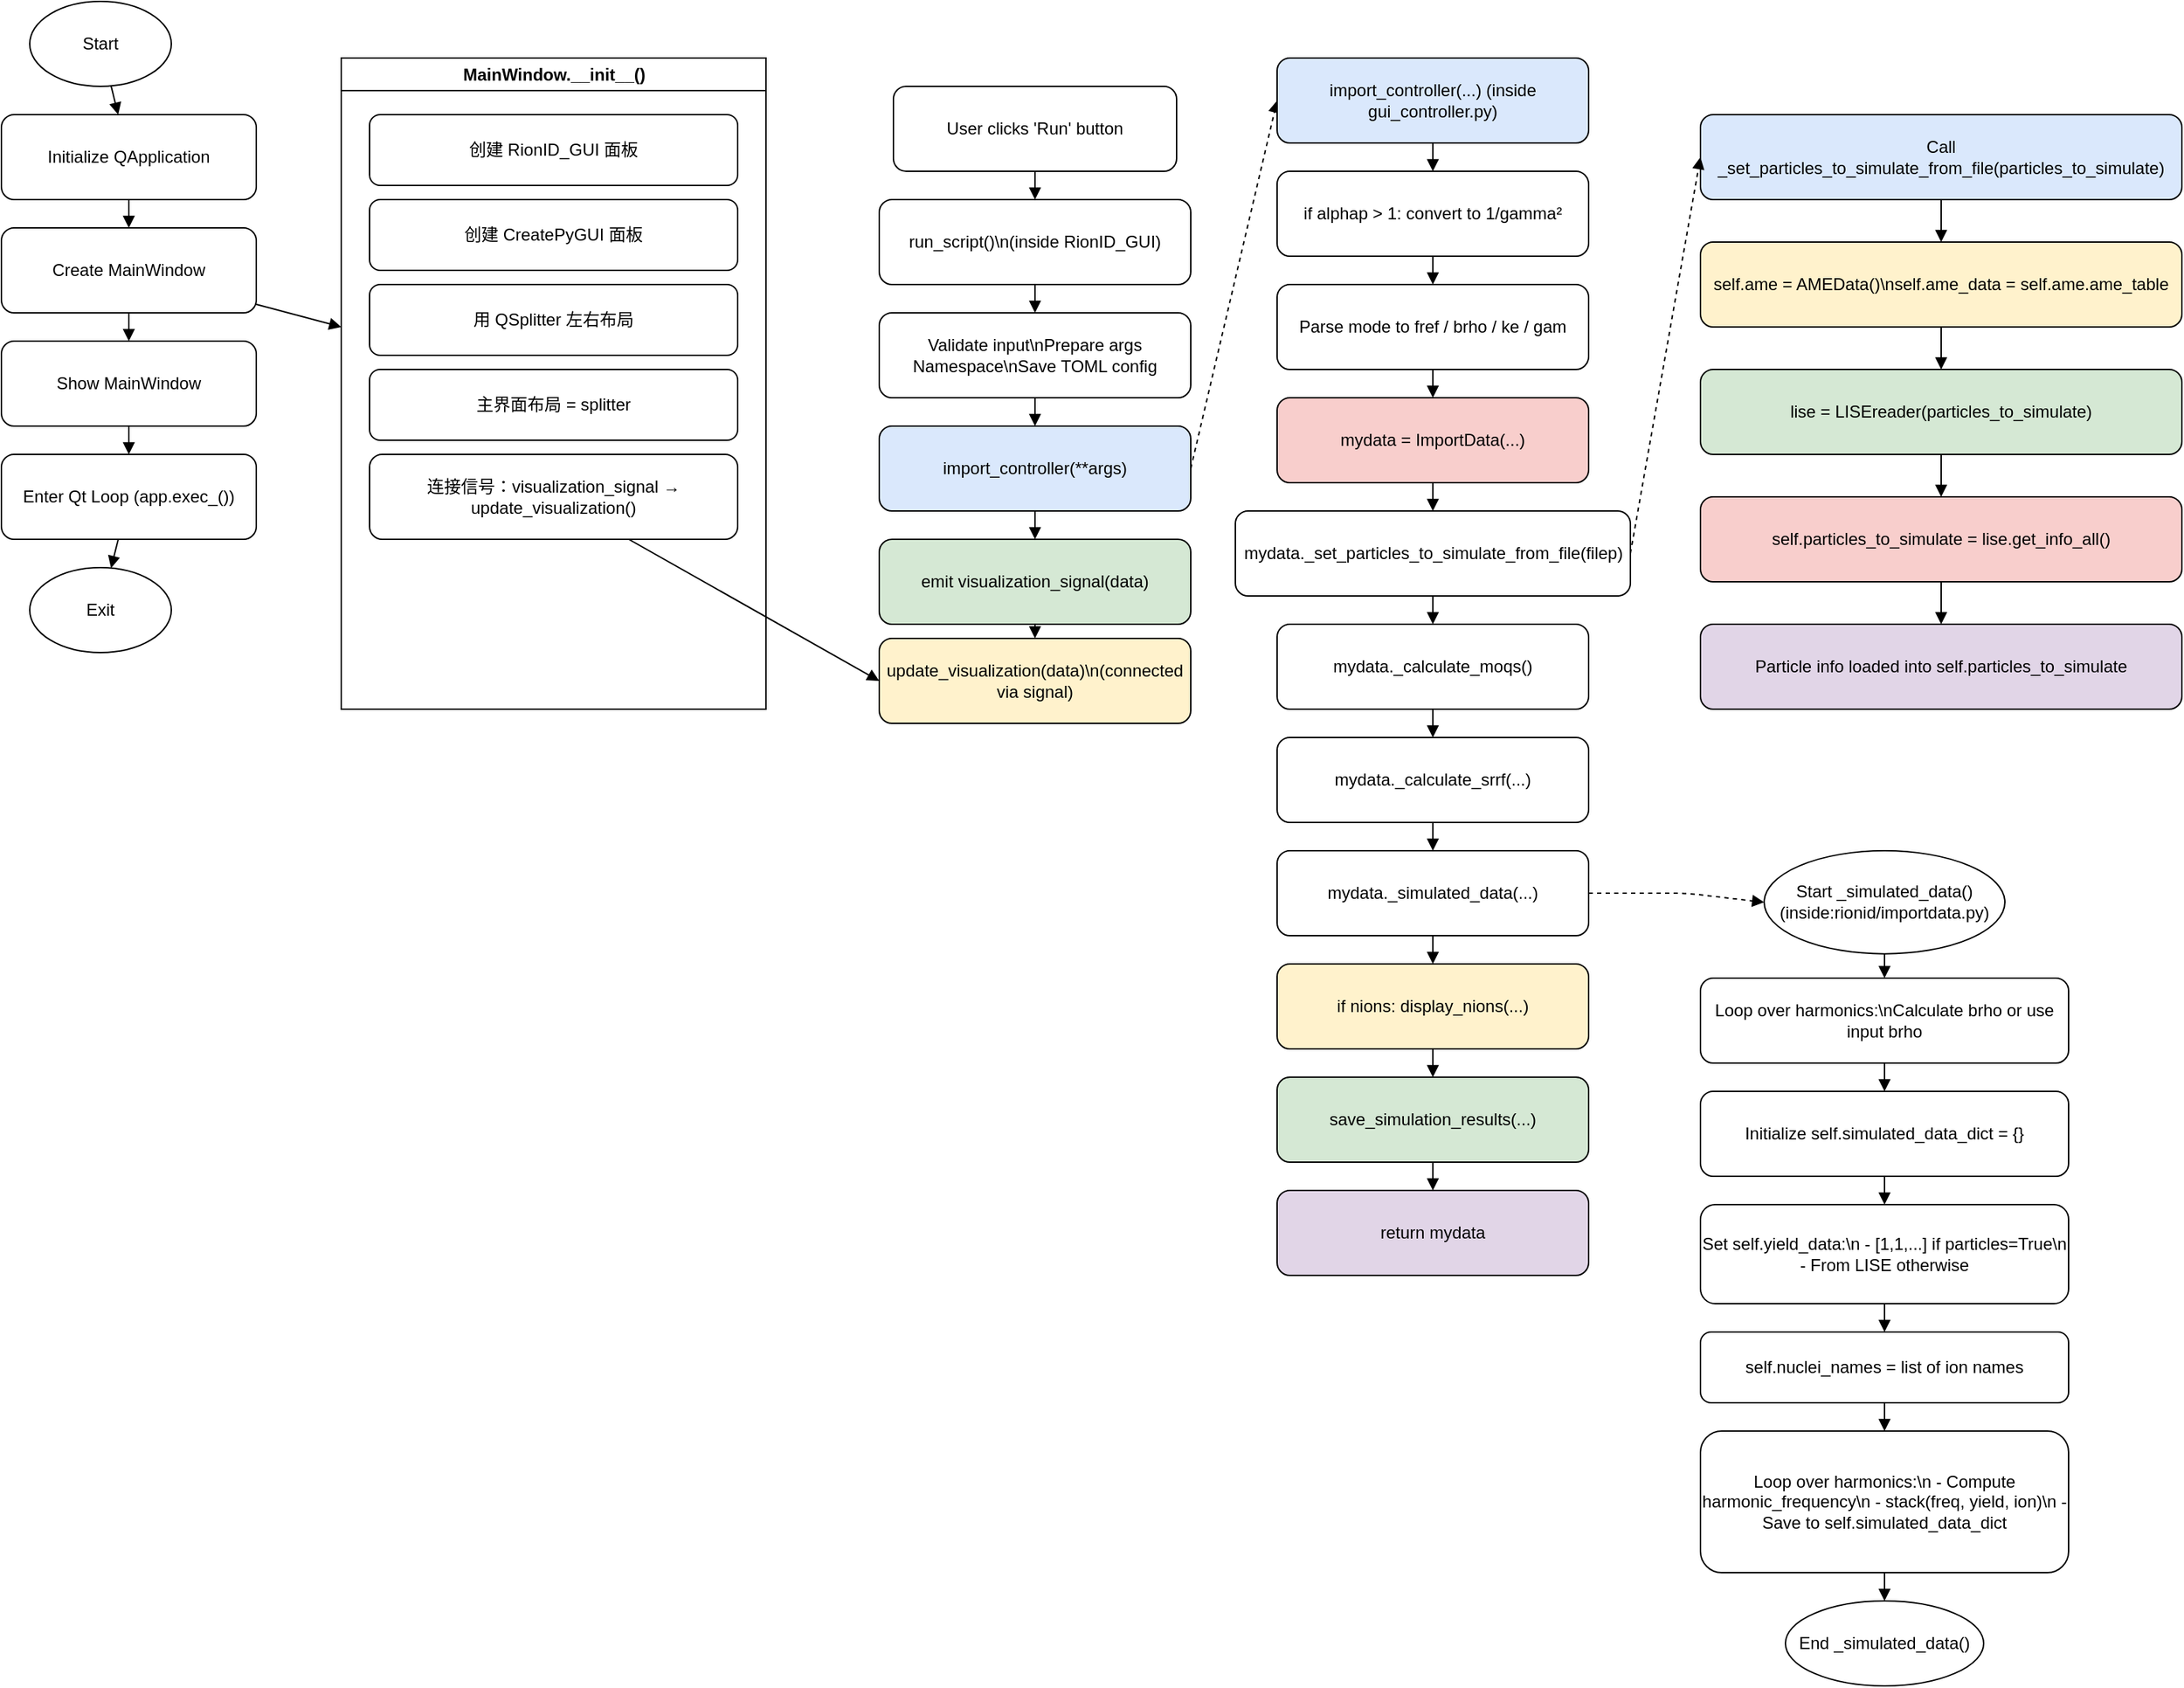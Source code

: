 <mxfile version="26.1.3">
  <diagram name="main()" id="aO4VV1BkPGHHD6uGdVux">
    <mxGraphModel dx="2236" dy="1002" grid="1" gridSize="10" guides="1" tooltips="1" connect="1" arrows="1" fold="1" page="1" pageScale="1" pageWidth="827" pageHeight="1169" math="0" shadow="0">
      <root>
        <mxCell id="0" />
        <mxCell id="1" parent="0" />
        <mxCell id="AuoDzLXZq2x2FkoKTNY2-32" value="Start" style="ellipse;whiteSpace=wrap;html=1;" vertex="1" parent="1">
          <mxGeometry x="100" y="20" width="100" height="60" as="geometry" />
        </mxCell>
        <mxCell id="AuoDzLXZq2x2FkoKTNY2-33" value="Initialize QApplication" style="rounded=1;whiteSpace=wrap;html=1;" vertex="1" parent="1">
          <mxGeometry x="80" y="100" width="180" height="60" as="geometry" />
        </mxCell>
        <mxCell id="AuoDzLXZq2x2FkoKTNY2-34" value="Create MainWindow" style="rounded=1;whiteSpace=wrap;html=1;" vertex="1" parent="1">
          <mxGeometry x="80" y="180" width="180" height="60" as="geometry" />
        </mxCell>
        <mxCell id="AuoDzLXZq2x2FkoKTNY2-35" value="Show MainWindow" style="rounded=1;whiteSpace=wrap;html=1;" vertex="1" parent="1">
          <mxGeometry x="80" y="260" width="180" height="60" as="geometry" />
        </mxCell>
        <mxCell id="AuoDzLXZq2x2FkoKTNY2-36" value="Enter Qt Loop (app.exec_())" style="rounded=1;whiteSpace=wrap;html=1;" vertex="1" parent="1">
          <mxGeometry x="80" y="340" width="180" height="60" as="geometry" />
        </mxCell>
        <mxCell id="AuoDzLXZq2x2FkoKTNY2-37" value="Exit" style="ellipse;whiteSpace=wrap;html=1;" vertex="1" parent="1">
          <mxGeometry x="100" y="420" width="100" height="60" as="geometry" />
        </mxCell>
        <mxCell id="AuoDzLXZq2x2FkoKTNY2-38" value="MainWindow.__init__()" style="swimlane;html=1;" vertex="1" parent="1">
          <mxGeometry x="320" y="60" width="300" height="460" as="geometry" />
        </mxCell>
        <mxCell id="AuoDzLXZq2x2FkoKTNY2-39" value="创建 RionID_GUI 面板" style="rounded=1;whiteSpace=wrap;html=1;" vertex="1" parent="AuoDzLXZq2x2FkoKTNY2-38">
          <mxGeometry x="20" y="40" width="260" height="50" as="geometry" />
        </mxCell>
        <mxCell id="AuoDzLXZq2x2FkoKTNY2-40" value="创建 CreatePyGUI 面板" style="rounded=1;whiteSpace=wrap;html=1;" vertex="1" parent="AuoDzLXZq2x2FkoKTNY2-38">
          <mxGeometry x="20" y="100" width="260" height="50" as="geometry" />
        </mxCell>
        <mxCell id="AuoDzLXZq2x2FkoKTNY2-41" value="用 QSplitter 左右布局" style="rounded=1;whiteSpace=wrap;html=1;" vertex="1" parent="AuoDzLXZq2x2FkoKTNY2-38">
          <mxGeometry x="20" y="160" width="260" height="50" as="geometry" />
        </mxCell>
        <mxCell id="AuoDzLXZq2x2FkoKTNY2-42" value="主界面布局 = splitter" style="rounded=1;whiteSpace=wrap;html=1;" vertex="1" parent="AuoDzLXZq2x2FkoKTNY2-38">
          <mxGeometry x="20" y="220" width="260" height="50" as="geometry" />
        </mxCell>
        <mxCell id="AuoDzLXZq2x2FkoKTNY2-43" value="连接信号：visualization_signal → update_visualization()" style="rounded=1;whiteSpace=wrap;html=1;" vertex="1" parent="AuoDzLXZq2x2FkoKTNY2-38">
          <mxGeometry x="20" y="280" width="260" height="60" as="geometry" />
        </mxCell>
        <mxCell id="AuoDzLXZq2x2FkoKTNY2-45" style="endArrow=block;" edge="1" parent="1" source="AuoDzLXZq2x2FkoKTNY2-32" target="AuoDzLXZq2x2FkoKTNY2-33">
          <mxGeometry relative="1" as="geometry" />
        </mxCell>
        <mxCell id="AuoDzLXZq2x2FkoKTNY2-46" style="endArrow=block;" edge="1" parent="1" source="AuoDzLXZq2x2FkoKTNY2-33" target="AuoDzLXZq2x2FkoKTNY2-34">
          <mxGeometry relative="1" as="geometry" />
        </mxCell>
        <mxCell id="AuoDzLXZq2x2FkoKTNY2-47" style="endArrow=block;" edge="1" parent="1" source="AuoDzLXZq2x2FkoKTNY2-34" target="AuoDzLXZq2x2FkoKTNY2-35">
          <mxGeometry relative="1" as="geometry" />
        </mxCell>
        <mxCell id="AuoDzLXZq2x2FkoKTNY2-48" style="endArrow=block;" edge="1" parent="1" source="AuoDzLXZq2x2FkoKTNY2-35" target="AuoDzLXZq2x2FkoKTNY2-36">
          <mxGeometry relative="1" as="geometry" />
        </mxCell>
        <mxCell id="AuoDzLXZq2x2FkoKTNY2-49" style="endArrow=block;" edge="1" parent="1" source="AuoDzLXZq2x2FkoKTNY2-36" target="AuoDzLXZq2x2FkoKTNY2-37">
          <mxGeometry relative="1" as="geometry" />
        </mxCell>
        <mxCell id="AuoDzLXZq2x2FkoKTNY2-50" style="endArrow=block;" edge="1" parent="1" source="AuoDzLXZq2x2FkoKTNY2-34" target="AuoDzLXZq2x2FkoKTNY2-38">
          <mxGeometry relative="1" as="geometry" />
        </mxCell>
        <mxCell id="AuoDzLXZq2x2FkoKTNY2-51" style="endArrow=block;entryX=0;entryY=0.5;entryDx=0;entryDy=0;" edge="1" parent="1" source="AuoDzLXZq2x2FkoKTNY2-43" target="AuoDzLXZq2x2FkoKTNY2-121">
          <mxGeometry relative="1" as="geometry">
            <mxPoint x="650" y="500" as="targetPoint" />
          </mxGeometry>
        </mxCell>
        <mxCell id="AuoDzLXZq2x2FkoKTNY2-112" value="User clicks &#39;Run&#39; button" style="rounded=1;whiteSpace=wrap;html=1;" vertex="1" parent="1">
          <mxGeometry x="710" y="80" width="200" height="60" as="geometry" />
        </mxCell>
        <mxCell id="AuoDzLXZq2x2FkoKTNY2-113" value="run_script()\n(inside RionID_GUI)" style="rounded=1;whiteSpace=wrap;html=1;fillColor=#ffffff;" vertex="1" parent="1">
          <mxGeometry x="700" y="160" width="220" height="60" as="geometry" />
        </mxCell>
        <mxCell id="AuoDzLXZq2x2FkoKTNY2-114" value="Validate input\nPrepare args Namespace\nSave TOML config" style="rounded=1;whiteSpace=wrap;html=1;fillColor=#ffffff;" vertex="1" parent="1">
          <mxGeometry x="700" y="240" width="220" height="60" as="geometry" />
        </mxCell>
        <mxCell id="AuoDzLXZq2x2FkoKTNY2-115" value="import_controller(**args)" style="rounded=1;whiteSpace=wrap;html=1;fillColor=#dae8fc;" vertex="1" parent="1">
          <mxGeometry x="700" y="320" width="220" height="60" as="geometry" />
        </mxCell>
        <mxCell id="AuoDzLXZq2x2FkoKTNY2-116" value="emit visualization_signal(data)" style="rounded=1;whiteSpace=wrap;html=1;fillColor=#d5e8d4;" vertex="1" parent="1">
          <mxGeometry x="700" y="400" width="220" height="60" as="geometry" />
        </mxCell>
        <mxCell id="AuoDzLXZq2x2FkoKTNY2-117" style="endArrow=block;" edge="1" parent="1" source="AuoDzLXZq2x2FkoKTNY2-112" target="AuoDzLXZq2x2FkoKTNY2-113">
          <mxGeometry relative="1" as="geometry" />
        </mxCell>
        <mxCell id="AuoDzLXZq2x2FkoKTNY2-118" style="endArrow=block;" edge="1" parent="1" source="AuoDzLXZq2x2FkoKTNY2-113" target="AuoDzLXZq2x2FkoKTNY2-114">
          <mxGeometry relative="1" as="geometry" />
        </mxCell>
        <mxCell id="AuoDzLXZq2x2FkoKTNY2-119" style="endArrow=block;" edge="1" parent="1" source="AuoDzLXZq2x2FkoKTNY2-114" target="AuoDzLXZq2x2FkoKTNY2-115">
          <mxGeometry relative="1" as="geometry" />
        </mxCell>
        <mxCell id="AuoDzLXZq2x2FkoKTNY2-120" style="endArrow=block;" edge="1" parent="1" source="AuoDzLXZq2x2FkoKTNY2-115" target="AuoDzLXZq2x2FkoKTNY2-116">
          <mxGeometry relative="1" as="geometry" />
        </mxCell>
        <mxCell id="AuoDzLXZq2x2FkoKTNY2-121" value="update_visualization(data)\n(connected via signal)" style="rounded=1;whiteSpace=wrap;html=1;fillColor=#fff2cc;" vertex="1" parent="1">
          <mxGeometry x="700" y="470" width="220" height="60" as="geometry" />
        </mxCell>
        <mxCell id="AuoDzLXZq2x2FkoKTNY2-122" style="endArrow=block;dashed=1;" edge="1" parent="1" source="AuoDzLXZq2x2FkoKTNY2-116" target="AuoDzLXZq2x2FkoKTNY2-121">
          <mxGeometry relative="1" as="geometry" />
        </mxCell>
        <mxCell id="AuoDzLXZq2x2FkoKTNY2-124" style="endArrow=block;dashed=1;exitX=1;exitY=0.5;exitDx=0;exitDy=0;entryX=0;entryY=0.5;entryDx=0;entryDy=0;" edge="1" parent="1" source="AuoDzLXZq2x2FkoKTNY2-115" target="AuoDzLXZq2x2FkoKTNY2-153">
          <mxGeometry relative="1" as="geometry">
            <mxPoint x="1070" y="70" as="targetPoint" />
          </mxGeometry>
        </mxCell>
        <mxCell id="AuoDzLXZq2x2FkoKTNY2-153" value="import_controller(...) (inside gui_controller.py)" style="rounded=1;whiteSpace=wrap;html=1;fillColor=#dae8fc;" vertex="1" parent="1">
          <mxGeometry x="981" y="60" width="220" height="60" as="geometry" />
        </mxCell>
        <mxCell id="AuoDzLXZq2x2FkoKTNY2-154" value="if alphap &gt; 1: convert to 1/gamma²" style="rounded=1;whiteSpace=wrap;html=1;" vertex="1" parent="1">
          <mxGeometry x="981" y="140" width="220" height="60" as="geometry" />
        </mxCell>
        <mxCell id="AuoDzLXZq2x2FkoKTNY2-155" value="Parse mode to fref / brho / ke / gam" style="rounded=1;whiteSpace=wrap;html=1;" vertex="1" parent="1">
          <mxGeometry x="981" y="220" width="220" height="60" as="geometry" />
        </mxCell>
        <mxCell id="AuoDzLXZq2x2FkoKTNY2-156" value="mydata = ImportData(...)" style="rounded=1;whiteSpace=wrap;html=1;fillColor=#f8cecc;" vertex="1" parent="1">
          <mxGeometry x="981" y="300" width="220" height="60" as="geometry" />
        </mxCell>
        <mxCell id="AuoDzLXZq2x2FkoKTNY2-157" value="mydata._set_particles_to_simulate_from_file(filep)" style="rounded=1;whiteSpace=wrap;html=1;" vertex="1" parent="1">
          <mxGeometry x="951.5" y="380" width="279" height="60" as="geometry" />
        </mxCell>
        <mxCell id="AuoDzLXZq2x2FkoKTNY2-158" value="mydata._calculate_moqs()" style="rounded=1;whiteSpace=wrap;html=1;" vertex="1" parent="1">
          <mxGeometry x="981" y="460" width="220" height="60" as="geometry" />
        </mxCell>
        <mxCell id="AuoDzLXZq2x2FkoKTNY2-159" value="mydata._calculate_srrf(...)" style="rounded=1;whiteSpace=wrap;html=1;" vertex="1" parent="1">
          <mxGeometry x="981" y="540" width="220" height="60" as="geometry" />
        </mxCell>
        <mxCell id="AuoDzLXZq2x2FkoKTNY2-160" value="mydata._simulated_data(...)" style="rounded=1;whiteSpace=wrap;html=1;" vertex="1" parent="1">
          <mxGeometry x="981" y="620" width="220" height="60" as="geometry" />
        </mxCell>
        <mxCell id="AuoDzLXZq2x2FkoKTNY2-161" value="if nions: display_nions(...)" style="rounded=1;whiteSpace=wrap;html=1;fillColor=#fff2cc;" vertex="1" parent="1">
          <mxGeometry x="981" y="700" width="220" height="60" as="geometry" />
        </mxCell>
        <mxCell id="AuoDzLXZq2x2FkoKTNY2-162" value="save_simulation_results(...)" style="rounded=1;whiteSpace=wrap;html=1;fillColor=#d5e8d4;" vertex="1" parent="1">
          <mxGeometry x="981" y="780" width="220" height="60" as="geometry" />
        </mxCell>
        <mxCell id="AuoDzLXZq2x2FkoKTNY2-163" value="return mydata" style="rounded=1;whiteSpace=wrap;html=1;fillColor=#e1d5e7;" vertex="1" parent="1">
          <mxGeometry x="981" y="860" width="220" height="60" as="geometry" />
        </mxCell>
        <mxCell id="AuoDzLXZq2x2FkoKTNY2-164" style="endArrow=block;" edge="1" parent="1" source="AuoDzLXZq2x2FkoKTNY2-153" target="AuoDzLXZq2x2FkoKTNY2-154">
          <mxGeometry relative="1" as="geometry" />
        </mxCell>
        <mxCell id="AuoDzLXZq2x2FkoKTNY2-165" style="endArrow=block;" edge="1" parent="1" source="AuoDzLXZq2x2FkoKTNY2-154" target="AuoDzLXZq2x2FkoKTNY2-155">
          <mxGeometry relative="1" as="geometry" />
        </mxCell>
        <mxCell id="AuoDzLXZq2x2FkoKTNY2-166" style="endArrow=block;" edge="1" parent="1" source="AuoDzLXZq2x2FkoKTNY2-155" target="AuoDzLXZq2x2FkoKTNY2-156">
          <mxGeometry relative="1" as="geometry" />
        </mxCell>
        <mxCell id="AuoDzLXZq2x2FkoKTNY2-167" style="endArrow=block;" edge="1" parent="1" source="AuoDzLXZq2x2FkoKTNY2-156" target="AuoDzLXZq2x2FkoKTNY2-157">
          <mxGeometry relative="1" as="geometry" />
        </mxCell>
        <mxCell id="AuoDzLXZq2x2FkoKTNY2-168" style="endArrow=block;" edge="1" parent="1" source="AuoDzLXZq2x2FkoKTNY2-157" target="AuoDzLXZq2x2FkoKTNY2-158">
          <mxGeometry relative="1" as="geometry" />
        </mxCell>
        <mxCell id="AuoDzLXZq2x2FkoKTNY2-169" style="endArrow=block;" edge="1" parent="1" source="AuoDzLXZq2x2FkoKTNY2-158" target="AuoDzLXZq2x2FkoKTNY2-159">
          <mxGeometry relative="1" as="geometry" />
        </mxCell>
        <mxCell id="AuoDzLXZq2x2FkoKTNY2-170" style="endArrow=block;" edge="1" parent="1" source="AuoDzLXZq2x2FkoKTNY2-159" target="AuoDzLXZq2x2FkoKTNY2-160">
          <mxGeometry relative="1" as="geometry" />
        </mxCell>
        <mxCell id="AuoDzLXZq2x2FkoKTNY2-171" style="endArrow=block;" edge="1" parent="1" source="AuoDzLXZq2x2FkoKTNY2-160" target="AuoDzLXZq2x2FkoKTNY2-161">
          <mxGeometry relative="1" as="geometry" />
        </mxCell>
        <mxCell id="AuoDzLXZq2x2FkoKTNY2-172" style="endArrow=block;" edge="1" parent="1" source="AuoDzLXZq2x2FkoKTNY2-161" target="AuoDzLXZq2x2FkoKTNY2-162">
          <mxGeometry relative="1" as="geometry" />
        </mxCell>
        <mxCell id="AuoDzLXZq2x2FkoKTNY2-173" style="endArrow=block;" edge="1" parent="1" source="AuoDzLXZq2x2FkoKTNY2-162" target="AuoDzLXZq2x2FkoKTNY2-163">
          <mxGeometry relative="1" as="geometry" />
        </mxCell>
        <mxCell id="AuoDzLXZq2x2FkoKTNY2-186" value="Start _simulated_data()&lt;br&gt;(inside:rionid/importdata.py)" style="ellipse;whiteSpace=wrap;html=1;aspect=fixed;" vertex="1" parent="1">
          <mxGeometry x="1325" y="620" width="170" height="72.86" as="geometry" />
        </mxCell>
        <mxCell id="AuoDzLXZq2x2FkoKTNY2-187" value="Loop over harmonics:\nCalculate brho or use input brho" style="rounded=1;whiteSpace=wrap;html=1;fillColor=#ffffff;" vertex="1" parent="1">
          <mxGeometry x="1280" y="710" width="260" height="60" as="geometry" />
        </mxCell>
        <mxCell id="AuoDzLXZq2x2FkoKTNY2-188" value="Initialize self.simulated_data_dict = {}" style="rounded=1;whiteSpace=wrap;html=1;fillColor=#ffffff;" vertex="1" parent="1">
          <mxGeometry x="1280" y="790" width="260" height="60" as="geometry" />
        </mxCell>
        <mxCell id="AuoDzLXZq2x2FkoKTNY2-189" value="Set self.yield_data:\n - [1,1,...] if particles=True\n - From LISE otherwise" style="rounded=1;whiteSpace=wrap;html=1;fillColor=#ffffff;" vertex="1" parent="1">
          <mxGeometry x="1280" y="870" width="260" height="70" as="geometry" />
        </mxCell>
        <mxCell id="AuoDzLXZq2x2FkoKTNY2-190" value="self.nuclei_names = list of ion names" style="rounded=1;whiteSpace=wrap;html=1;fillColor=#ffffff;" vertex="1" parent="1">
          <mxGeometry x="1280" y="960" width="260" height="50" as="geometry" />
        </mxCell>
        <mxCell id="AuoDzLXZq2x2FkoKTNY2-191" value="Loop over harmonics:\n - Compute harmonic_frequency\n - stack(freq, yield, ion)\n - Save to self.simulated_data_dict" style="rounded=1;whiteSpace=wrap;html=1;fillColor=#ffffff;" vertex="1" parent="1">
          <mxGeometry x="1280" y="1030" width="260" height="100" as="geometry" />
        </mxCell>
        <mxCell id="AuoDzLXZq2x2FkoKTNY2-192" value="End _simulated_data()" style="ellipse;whiteSpace=wrap;html=1;aspect=fixed;" vertex="1" parent="1">
          <mxGeometry x="1340" y="1150" width="140" height="60" as="geometry" />
        </mxCell>
        <mxCell id="AuoDzLXZq2x2FkoKTNY2-193" style="endArrow=block;" edge="1" parent="1" source="AuoDzLXZq2x2FkoKTNY2-186" target="AuoDzLXZq2x2FkoKTNY2-187">
          <mxGeometry relative="1" as="geometry" />
        </mxCell>
        <mxCell id="AuoDzLXZq2x2FkoKTNY2-194" style="endArrow=block;" edge="1" parent="1" source="AuoDzLXZq2x2FkoKTNY2-187" target="AuoDzLXZq2x2FkoKTNY2-188">
          <mxGeometry relative="1" as="geometry" />
        </mxCell>
        <mxCell id="AuoDzLXZq2x2FkoKTNY2-195" style="endArrow=block;" edge="1" parent="1" source="AuoDzLXZq2x2FkoKTNY2-188" target="AuoDzLXZq2x2FkoKTNY2-189">
          <mxGeometry relative="1" as="geometry" />
        </mxCell>
        <mxCell id="AuoDzLXZq2x2FkoKTNY2-196" style="endArrow=block;" edge="1" parent="1" source="AuoDzLXZq2x2FkoKTNY2-189" target="AuoDzLXZq2x2FkoKTNY2-190">
          <mxGeometry relative="1" as="geometry" />
        </mxCell>
        <mxCell id="AuoDzLXZq2x2FkoKTNY2-197" style="endArrow=block;" edge="1" parent="1" source="AuoDzLXZq2x2FkoKTNY2-190" target="AuoDzLXZq2x2FkoKTNY2-191">
          <mxGeometry relative="1" as="geometry" />
        </mxCell>
        <mxCell id="AuoDzLXZq2x2FkoKTNY2-198" style="endArrow=block;" edge="1" parent="1" source="AuoDzLXZq2x2FkoKTNY2-191" target="AuoDzLXZq2x2FkoKTNY2-192">
          <mxGeometry relative="1" as="geometry" />
        </mxCell>
        <mxCell id="AuoDzLXZq2x2FkoKTNY2-199" style="endArrow=block;dashed=1;exitX=1;exitY=0.5;exitDx=0;exitDy=0;entryX=0;entryY=0.5;entryDx=0;entryDy=0;" edge="1" parent="1" source="AuoDzLXZq2x2FkoKTNY2-160" target="AuoDzLXZq2x2FkoKTNY2-186">
          <mxGeometry relative="1" as="geometry">
            <mxPoint x="1220" y="480" as="sourcePoint" />
            <mxPoint x="1281" y="220" as="targetPoint" />
            <Array as="points">
              <mxPoint x="1270" y="650" />
            </Array>
          </mxGeometry>
        </mxCell>
        <mxCell id="AuoDzLXZq2x2FkoKTNY2-200" value="Call _set_particles_to_simulate_from_file(particles_to_simulate)" style="rounded=1;whiteSpace=wrap;html=1;fillColor=#dae8fc;" vertex="1" parent="1">
          <mxGeometry x="1280" y="100" width="340" height="60" as="geometry" />
        </mxCell>
        <mxCell id="AuoDzLXZq2x2FkoKTNY2-201" value="self.ame = AMEData()\nself.ame_data = self.ame.ame_table" style="rounded=1;whiteSpace=wrap;html=1;fillColor=#fff2cc;" vertex="1" parent="1">
          <mxGeometry x="1280" y="190" width="340" height="60" as="geometry" />
        </mxCell>
        <mxCell id="AuoDzLXZq2x2FkoKTNY2-202" value="lise = LISEreader(particles_to_simulate)" style="rounded=1;whiteSpace=wrap;html=1;fillColor=#d5e8d4;" vertex="1" parent="1">
          <mxGeometry x="1280" y="280" width="340" height="60" as="geometry" />
        </mxCell>
        <mxCell id="AuoDzLXZq2x2FkoKTNY2-203" value="self.particles_to_simulate = lise.get_info_all()" style="rounded=1;whiteSpace=wrap;html=1;fillColor=#f8cecc;" vertex="1" parent="1">
          <mxGeometry x="1280" y="370" width="340" height="60" as="geometry" />
        </mxCell>
        <mxCell id="AuoDzLXZq2x2FkoKTNY2-204" value="Particle info loaded into self.particles_to_simulate" style="rounded=1;whiteSpace=wrap;html=1;fillColor=#e1d5e7;" vertex="1" parent="1">
          <mxGeometry x="1280" y="460" width="340" height="60" as="geometry" />
        </mxCell>
        <mxCell id="AuoDzLXZq2x2FkoKTNY2-205" style="endArrow=block;" edge="1" parent="1" source="AuoDzLXZq2x2FkoKTNY2-200" target="AuoDzLXZq2x2FkoKTNY2-201">
          <mxGeometry relative="1" as="geometry" />
        </mxCell>
        <mxCell id="AuoDzLXZq2x2FkoKTNY2-206" style="endArrow=block;" edge="1" parent="1" source="AuoDzLXZq2x2FkoKTNY2-201" target="AuoDzLXZq2x2FkoKTNY2-202">
          <mxGeometry relative="1" as="geometry" />
        </mxCell>
        <mxCell id="AuoDzLXZq2x2FkoKTNY2-207" style="endArrow=block;" edge="1" parent="1" source="AuoDzLXZq2x2FkoKTNY2-202" target="AuoDzLXZq2x2FkoKTNY2-203">
          <mxGeometry relative="1" as="geometry" />
        </mxCell>
        <mxCell id="AuoDzLXZq2x2FkoKTNY2-208" style="endArrow=block;" edge="1" parent="1" source="AuoDzLXZq2x2FkoKTNY2-203" target="AuoDzLXZq2x2FkoKTNY2-204">
          <mxGeometry relative="1" as="geometry" />
        </mxCell>
        <mxCell id="AuoDzLXZq2x2FkoKTNY2-209" style="endArrow=block;dashed=1;exitX=1;exitY=0.5;exitDx=0;exitDy=0;entryX=0;entryY=0.5;entryDx=0;entryDy=0;" edge="1" parent="1" source="AuoDzLXZq2x2FkoKTNY2-157" target="AuoDzLXZq2x2FkoKTNY2-200">
          <mxGeometry relative="1" as="geometry">
            <mxPoint x="1230.5" y="420" as="sourcePoint" />
            <mxPoint x="1291.5" y="160" as="targetPoint" />
          </mxGeometry>
        </mxCell>
      </root>
    </mxGraphModel>
  </diagram>
</mxfile>

